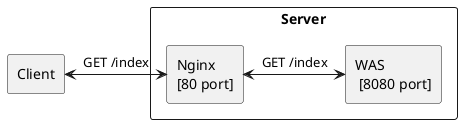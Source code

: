 @startuml


rectangle Client {
}

rectangle Server {
	rectangle Nginx as "Nginx\n[80 port]" {

	}

	rectangle WAS as "WAS\n [8080 port]" {
	}
}


Client <-r-> Nginx : GET /index
Nginx <-r-> WAS : GET /index

@enduml